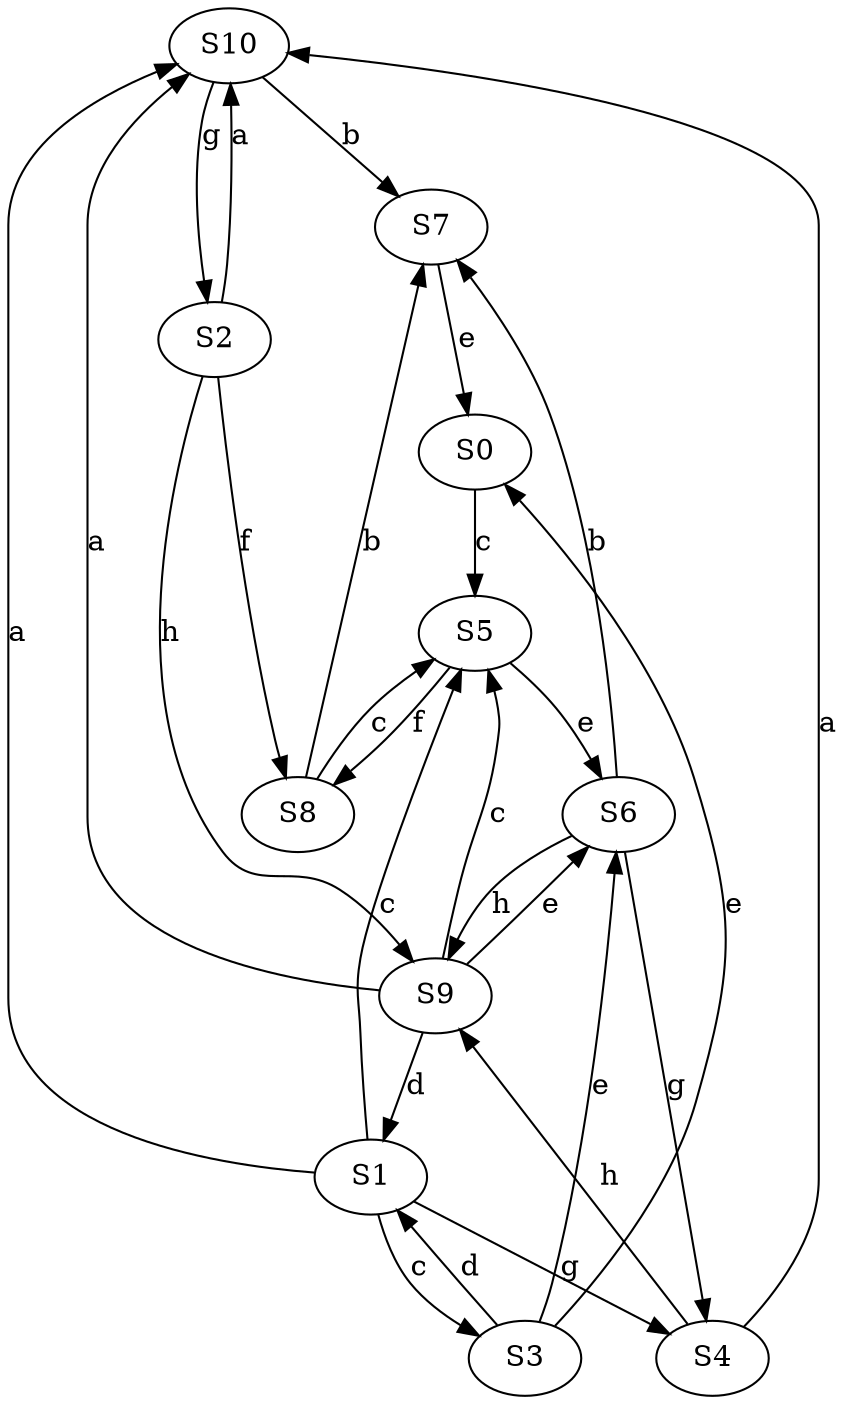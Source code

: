 strict digraph  {
S10;
S7;
S3;
S5;
S1;
S0;
S6;
S8;
S2;
S4;
S9;
S10 -> S7  [label=b];
S10 -> S2  [label=g];
S7 -> S0  [label=e];
S3 -> S1  [label=d];
S3 -> S0  [label=e];
S3 -> S6  [label=e];
S5 -> S6  [label=e];
S5 -> S8  [label=f];
S1 -> S10  [label=a];
S1 -> S3  [label=c];
S1 -> S5  [label=c];
S1 -> S4  [label=g];
S0 -> S5  [label=c];
S6 -> S7  [label=b];
S6 -> S4  [label=g];
S6 -> S9  [label=h];
S8 -> S7  [label=b];
S8 -> S5  [label=c];
S2 -> S10  [label=a];
S2 -> S8  [label=f];
S2 -> S9  [label=h];
S4 -> S10  [label=a];
S4 -> S9  [label=h];
S9 -> S10  [label=a];
S9 -> S5  [label=c];
S9 -> S1  [label=d];
S9 -> S6  [label=e];
}

